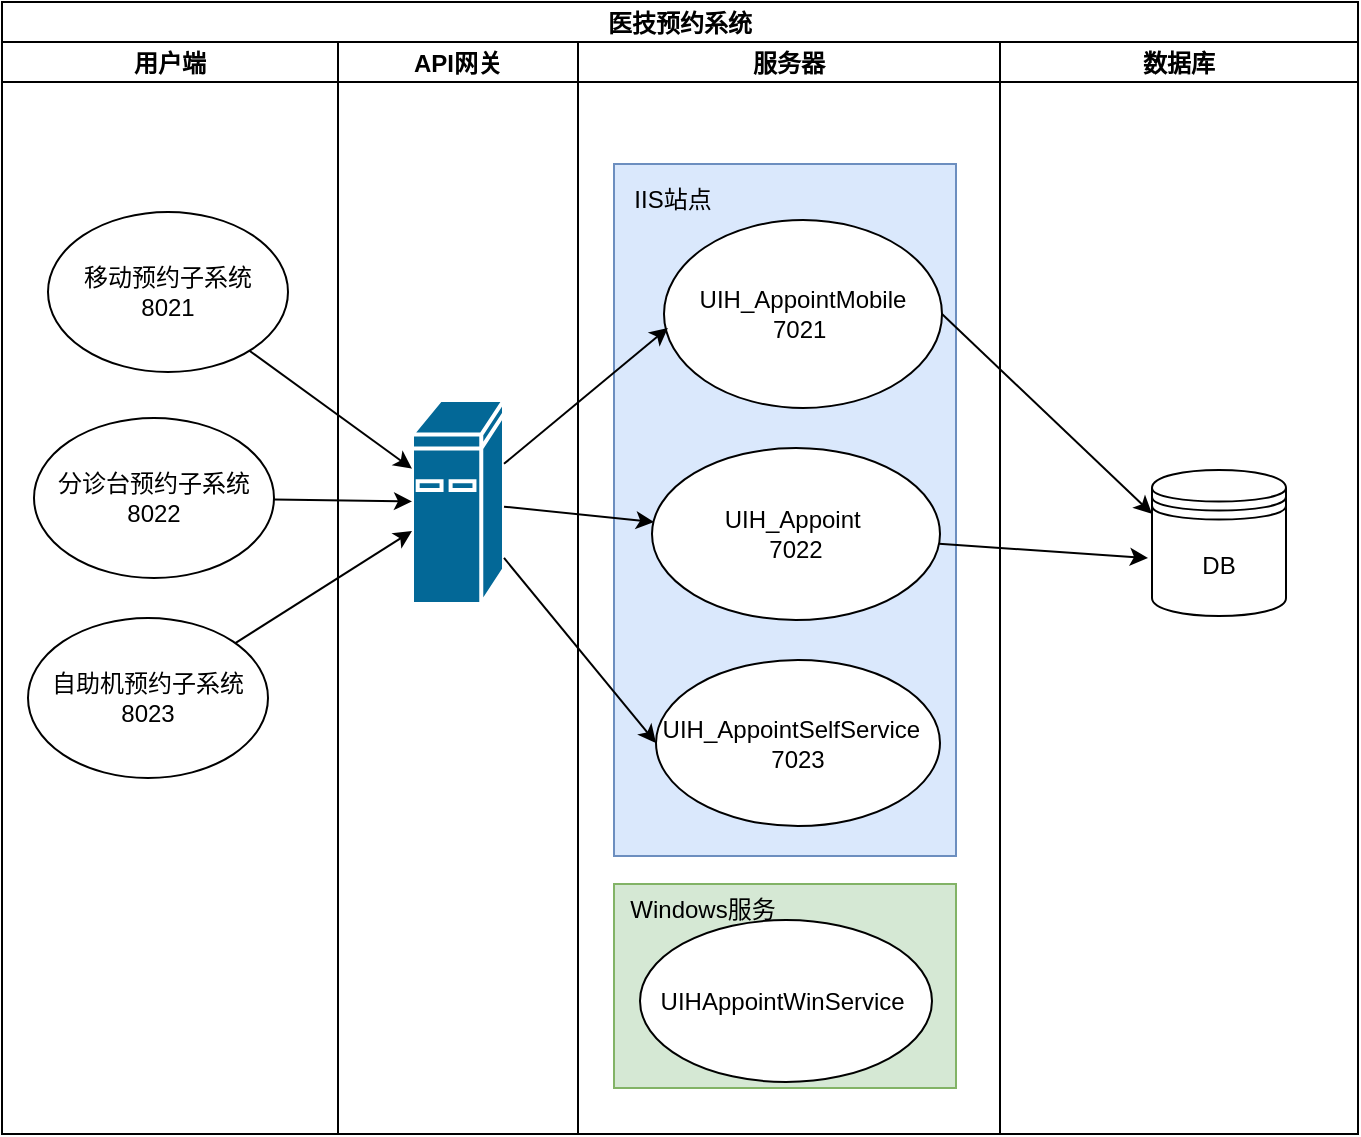 <mxfile version="15.0.5" type="github">
  <diagram id="uJUL8nPjyXX1YJYvQ8WT" name="Page-1">
    <mxGraphModel dx="1422" dy="762" grid="0" gridSize="10" guides="0" tooltips="1" connect="1" arrows="1" fold="1" page="1" pageScale="1" pageWidth="827" pageHeight="1169" background="#FFFFFF" math="0" shadow="0">
      <root>
        <mxCell id="0" />
        <mxCell id="1" parent="0" />
        <mxCell id="6FDjvAjU7Gc9Be1VV5_9-1" value="医技预约系统" style="swimlane;childLayout=stackLayout;resizeParent=1;resizeParentMax=0;startSize=20;" vertex="1" parent="1">
          <mxGeometry x="673" y="3" width="678" height="566" as="geometry" />
        </mxCell>
        <mxCell id="6FDjvAjU7Gc9Be1VV5_9-5" value="用户端" style="swimlane;startSize=20;" vertex="1" parent="6FDjvAjU7Gc9Be1VV5_9-1">
          <mxGeometry y="20" width="168" height="546" as="geometry" />
        </mxCell>
        <mxCell id="msUb0m_vn2ZmatBH2LY8-15" value="移动预约子系统&lt;br&gt;8021" style="ellipse;whiteSpace=wrap;html=1;" parent="6FDjvAjU7Gc9Be1VV5_9-5" vertex="1">
          <mxGeometry x="23" y="85" width="120" height="80" as="geometry" />
        </mxCell>
        <mxCell id="msUb0m_vn2ZmatBH2LY8-19" value="自助机预约子系统&lt;br&gt;8023" style="ellipse;whiteSpace=wrap;html=1;" parent="6FDjvAjU7Gc9Be1VV5_9-5" vertex="1">
          <mxGeometry x="13" y="288" width="120" height="80" as="geometry" />
        </mxCell>
        <mxCell id="msUb0m_vn2ZmatBH2LY8-48" value="分诊台预约子系统&lt;br&gt;8022" style="ellipse;whiteSpace=wrap;html=1;" parent="6FDjvAjU7Gc9Be1VV5_9-5" vertex="1">
          <mxGeometry x="16" y="188" width="120" height="80" as="geometry" />
        </mxCell>
        <mxCell id="6FDjvAjU7Gc9Be1VV5_9-3" value="API网关" style="swimlane;startSize=20;" vertex="1" parent="6FDjvAjU7Gc9Be1VV5_9-1">
          <mxGeometry x="168" y="20" width="120" height="546" as="geometry" />
        </mxCell>
        <mxCell id="msUb0m_vn2ZmatBH2LY8-12" value="" style="shape=mxgraph.cisco.computers_and_peripherals.ibm_mini_as400;html=1;pointerEvents=1;dashed=0;fillColor=#036897;strokeColor=#ffffff;strokeWidth=2;verticalLabelPosition=bottom;verticalAlign=top;align=center;outlineConnect=0;" parent="6FDjvAjU7Gc9Be1VV5_9-3" vertex="1">
          <mxGeometry x="37" y="179" width="46" height="102" as="geometry" />
        </mxCell>
        <mxCell id="6FDjvAjU7Gc9Be1VV5_9-4" value="服务器" style="swimlane;startSize=20;" vertex="1" parent="6FDjvAjU7Gc9Be1VV5_9-1">
          <mxGeometry x="288" y="20" width="211" height="546" as="geometry" />
        </mxCell>
        <mxCell id="6FDjvAjU7Gc9Be1VV5_9-23" value="" style="rounded=0;whiteSpace=wrap;html=1;fillColor=#d5e8d4;strokeColor=#82b366;" vertex="1" parent="6FDjvAjU7Gc9Be1VV5_9-4">
          <mxGeometry x="18" y="421" width="171" height="102" as="geometry" />
        </mxCell>
        <mxCell id="6FDjvAjU7Gc9Be1VV5_9-20" value="" style="rounded=0;whiteSpace=wrap;html=1;fillColor=#dae8fc;strokeColor=#6c8ebf;" vertex="1" parent="6FDjvAjU7Gc9Be1VV5_9-4">
          <mxGeometry x="18" y="61" width="171" height="346" as="geometry" />
        </mxCell>
        <mxCell id="msUb0m_vn2ZmatBH2LY8-2" value="UIH_AppointSelfService&amp;nbsp;&amp;nbsp;&lt;br&gt;7023" style="ellipse;whiteSpace=wrap;html=1;" parent="6FDjvAjU7Gc9Be1VV5_9-4" vertex="1">
          <mxGeometry x="39" y="309" width="142" height="83" as="geometry" />
        </mxCell>
        <mxCell id="msUb0m_vn2ZmatBH2LY8-3" value="UIH_AppointMobile&lt;br&gt;7021&amp;nbsp;" style="ellipse;whiteSpace=wrap;html=1;" parent="6FDjvAjU7Gc9Be1VV5_9-4" vertex="1">
          <mxGeometry x="43" y="89" width="139" height="94" as="geometry" />
        </mxCell>
        <mxCell id="msUb0m_vn2ZmatBH2LY8-41" value="UIH_Appoint&amp;nbsp;&lt;br&gt;7022" style="ellipse;whiteSpace=wrap;html=1;" parent="6FDjvAjU7Gc9Be1VV5_9-4" vertex="1">
          <mxGeometry x="37" y="203" width="144" height="86" as="geometry" />
        </mxCell>
        <mxCell id="msUb0m_vn2ZmatBH2LY8-55" style="edgeStyle=none;rounded=0;orthogonalLoop=1;jettySize=auto;html=1;exitX=0.5;exitY=1;exitDx=0;exitDy=0;" parent="6FDjvAjU7Gc9Be1VV5_9-4" edge="1">
          <mxGeometry relative="1" as="geometry">
            <mxPoint x="54" y="105" as="sourcePoint" />
            <mxPoint x="54" y="105" as="targetPoint" />
          </mxGeometry>
        </mxCell>
        <mxCell id="6FDjvAjU7Gc9Be1VV5_9-11" value="UIHAppointWinService&amp;nbsp;" style="ellipse;whiteSpace=wrap;html=1;" vertex="1" parent="6FDjvAjU7Gc9Be1VV5_9-4">
          <mxGeometry x="31" y="439" width="146" height="81" as="geometry" />
        </mxCell>
        <mxCell id="6FDjvAjU7Gc9Be1VV5_9-21" value="IIS站点" style="text;html=1;strokeColor=none;fillColor=none;align=center;verticalAlign=middle;whiteSpace=wrap;rounded=0;" vertex="1" parent="6FDjvAjU7Gc9Be1VV5_9-4">
          <mxGeometry x="22" y="69" width="51" height="20" as="geometry" />
        </mxCell>
        <mxCell id="6FDjvAjU7Gc9Be1VV5_9-33" value="Windows服务" style="text;html=1;strokeColor=none;fillColor=none;align=center;verticalAlign=middle;whiteSpace=wrap;rounded=0;" vertex="1" parent="6FDjvAjU7Gc9Be1VV5_9-4">
          <mxGeometry x="24" y="424" width="77" height="20" as="geometry" />
        </mxCell>
        <mxCell id="msUb0m_vn2ZmatBH2LY8-42" style="edgeStyle=none;rounded=0;orthogonalLoop=1;jettySize=auto;html=1;entryX=0.014;entryY=0.574;entryDx=0;entryDy=0;entryPerimeter=0;" parent="6FDjvAjU7Gc9Be1VV5_9-1" source="msUb0m_vn2ZmatBH2LY8-12" target="msUb0m_vn2ZmatBH2LY8-3" edge="1">
          <mxGeometry relative="1" as="geometry">
            <mxPoint x="-287" y="261.262" as="targetPoint" />
          </mxGeometry>
        </mxCell>
        <mxCell id="msUb0m_vn2ZmatBH2LY8-43" style="edgeStyle=none;rounded=0;orthogonalLoop=1;jettySize=auto;html=1;entryX=0.007;entryY=0.43;entryDx=0;entryDy=0;entryPerimeter=0;" parent="6FDjvAjU7Gc9Be1VV5_9-1" source="msUb0m_vn2ZmatBH2LY8-12" target="msUb0m_vn2ZmatBH2LY8-41" edge="1">
          <mxGeometry relative="1" as="geometry" />
        </mxCell>
        <mxCell id="msUb0m_vn2ZmatBH2LY8-44" style="edgeStyle=none;rounded=0;orthogonalLoop=1;jettySize=auto;html=1;entryX=0;entryY=0.5;entryDx=0;entryDy=0;" parent="6FDjvAjU7Gc9Be1VV5_9-1" source="msUb0m_vn2ZmatBH2LY8-12" target="msUb0m_vn2ZmatBH2LY8-2" edge="1">
          <mxGeometry relative="1" as="geometry" />
        </mxCell>
        <mxCell id="msUb0m_vn2ZmatBH2LY8-16" style="rounded=0;orthogonalLoop=1;jettySize=auto;html=1;" parent="6FDjvAjU7Gc9Be1VV5_9-1" source="msUb0m_vn2ZmatBH2LY8-15" target="msUb0m_vn2ZmatBH2LY8-12" edge="1">
          <mxGeometry relative="1" as="geometry" />
        </mxCell>
        <mxCell id="msUb0m_vn2ZmatBH2LY8-20" style="rounded=0;orthogonalLoop=1;jettySize=auto;html=1;" parent="6FDjvAjU7Gc9Be1VV5_9-1" source="msUb0m_vn2ZmatBH2LY8-19" target="msUb0m_vn2ZmatBH2LY8-12" edge="1">
          <mxGeometry relative="1" as="geometry" />
        </mxCell>
        <mxCell id="msUb0m_vn2ZmatBH2LY8-49" style="edgeStyle=none;rounded=0;orthogonalLoop=1;jettySize=auto;html=1;" parent="6FDjvAjU7Gc9Be1VV5_9-1" source="msUb0m_vn2ZmatBH2LY8-48" target="msUb0m_vn2ZmatBH2LY8-12" edge="1">
          <mxGeometry relative="1" as="geometry" />
        </mxCell>
        <mxCell id="6FDjvAjU7Gc9Be1VV5_9-18" style="rounded=0;orthogonalLoop=1;jettySize=auto;html=1;entryX=0;entryY=0.3;entryDx=0;entryDy=0;exitX=1;exitY=0.5;exitDx=0;exitDy=0;" edge="1" parent="6FDjvAjU7Gc9Be1VV5_9-1" source="msUb0m_vn2ZmatBH2LY8-3" target="6FDjvAjU7Gc9Be1VV5_9-17">
          <mxGeometry relative="1" as="geometry" />
        </mxCell>
        <mxCell id="6FDjvAjU7Gc9Be1VV5_9-19" style="rounded=0;orthogonalLoop=1;jettySize=auto;html=1;" edge="1" parent="6FDjvAjU7Gc9Be1VV5_9-1" source="msUb0m_vn2ZmatBH2LY8-41">
          <mxGeometry relative="1" as="geometry">
            <mxPoint x="573" y="278" as="targetPoint" />
          </mxGeometry>
        </mxCell>
        <mxCell id="6FDjvAjU7Gc9Be1VV5_9-6" value="数据库" style="swimlane;startSize=20;" vertex="1" parent="6FDjvAjU7Gc9Be1VV5_9-1">
          <mxGeometry x="499" y="20" width="179" height="546" as="geometry" />
        </mxCell>
        <mxCell id="6FDjvAjU7Gc9Be1VV5_9-17" value="DB" style="shape=datastore;whiteSpace=wrap;html=1;" vertex="1" parent="6FDjvAjU7Gc9Be1VV5_9-6">
          <mxGeometry x="76" y="214" width="67" height="73" as="geometry" />
        </mxCell>
      </root>
    </mxGraphModel>
  </diagram>
</mxfile>
